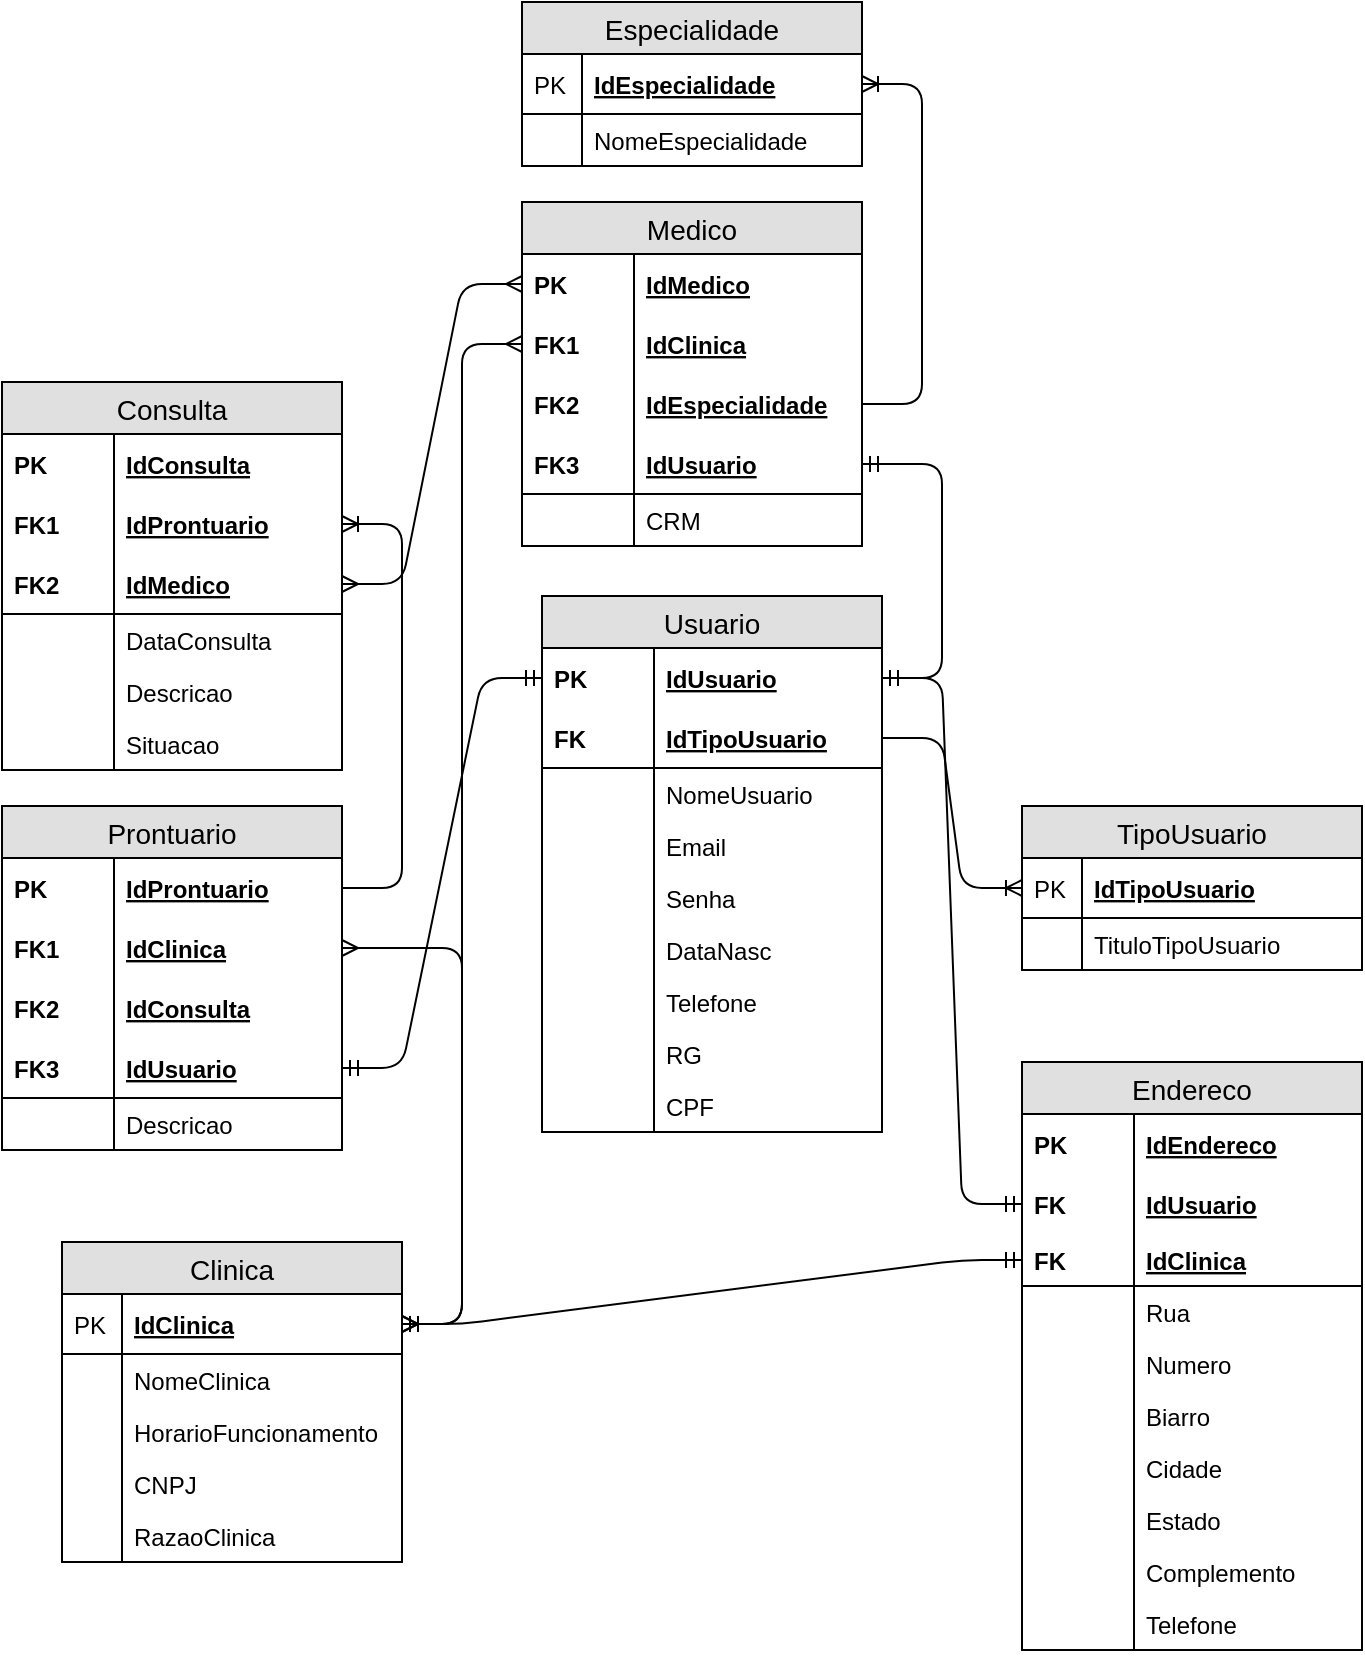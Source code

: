 <mxfile version="12.6.8" type="device"><diagram id="3k-e4xbQlpuLYeg_eo6r" name="Page-1"><mxGraphModel dx="1886" dy="1149" grid="1" gridSize="10" guides="1" tooltips="1" connect="1" arrows="1" fold="1" page="1" pageScale="1" pageWidth="827" pageHeight="1169" math="0" shadow="0"><root><mxCell id="0"/><mxCell id="1" parent="0"/><mxCell id="p3tUAVNMPnsaOk3OegL--1" value="Clinica" style="swimlane;fontStyle=0;childLayout=stackLayout;horizontal=1;startSize=26;fillColor=#e0e0e0;horizontalStack=0;resizeParent=1;resizeParentMax=0;resizeLast=0;collapsible=1;marginBottom=0;swimlaneFillColor=#ffffff;align=center;fontSize=14;" parent="1" vertex="1"><mxGeometry x="70" y="880" width="170" height="160" as="geometry"/></mxCell><mxCell id="p3tUAVNMPnsaOk3OegL--2" value="IdClinica" style="shape=partialRectangle;top=0;left=0;right=0;bottom=1;align=left;verticalAlign=middle;fillColor=none;spacingLeft=34;spacingRight=4;overflow=hidden;rotatable=0;points=[[0,0.5],[1,0.5]];portConstraint=eastwest;dropTarget=0;fontStyle=5;fontSize=12;" parent="p3tUAVNMPnsaOk3OegL--1" vertex="1"><mxGeometry y="26" width="170" height="30" as="geometry"/></mxCell><mxCell id="p3tUAVNMPnsaOk3OegL--3" value="PK" style="shape=partialRectangle;top=0;left=0;bottom=0;fillColor=none;align=left;verticalAlign=middle;spacingLeft=4;spacingRight=4;overflow=hidden;rotatable=0;points=[];portConstraint=eastwest;part=1;fontSize=12;" parent="p3tUAVNMPnsaOk3OegL--2" vertex="1" connectable="0"><mxGeometry width="30" height="30" as="geometry"/></mxCell><mxCell id="p3tUAVNMPnsaOk3OegL--4" value="NomeClinica" style="shape=partialRectangle;top=0;left=0;right=0;bottom=0;align=left;verticalAlign=top;fillColor=none;spacingLeft=34;spacingRight=4;overflow=hidden;rotatable=0;points=[[0,0.5],[1,0.5]];portConstraint=eastwest;dropTarget=0;fontSize=12;" parent="p3tUAVNMPnsaOk3OegL--1" vertex="1"><mxGeometry y="56" width="170" height="26" as="geometry"/></mxCell><mxCell id="p3tUAVNMPnsaOk3OegL--5" value="" style="shape=partialRectangle;top=0;left=0;bottom=0;fillColor=none;align=left;verticalAlign=top;spacingLeft=4;spacingRight=4;overflow=hidden;rotatable=0;points=[];portConstraint=eastwest;part=1;fontSize=12;" parent="p3tUAVNMPnsaOk3OegL--4" vertex="1" connectable="0"><mxGeometry width="30" height="26" as="geometry"/></mxCell><mxCell id="p3tUAVNMPnsaOk3OegL--6" value="HorarioFuncionamento" style="shape=partialRectangle;top=0;left=0;right=0;bottom=0;align=left;verticalAlign=top;fillColor=none;spacingLeft=34;spacingRight=4;overflow=hidden;rotatable=0;points=[[0,0.5],[1,0.5]];portConstraint=eastwest;dropTarget=0;fontSize=12;" parent="p3tUAVNMPnsaOk3OegL--1" vertex="1"><mxGeometry y="82" width="170" height="26" as="geometry"/></mxCell><mxCell id="p3tUAVNMPnsaOk3OegL--7" value="" style="shape=partialRectangle;top=0;left=0;bottom=0;fillColor=none;align=left;verticalAlign=top;spacingLeft=4;spacingRight=4;overflow=hidden;rotatable=0;points=[];portConstraint=eastwest;part=1;fontSize=12;" parent="p3tUAVNMPnsaOk3OegL--6" vertex="1" connectable="0"><mxGeometry width="30" height="26" as="geometry"/></mxCell><mxCell id="p3tUAVNMPnsaOk3OegL--8" value="CNPJ" style="shape=partialRectangle;top=0;left=0;right=0;bottom=0;align=left;verticalAlign=top;fillColor=none;spacingLeft=34;spacingRight=4;overflow=hidden;rotatable=0;points=[[0,0.5],[1,0.5]];portConstraint=eastwest;dropTarget=0;fontSize=12;" parent="p3tUAVNMPnsaOk3OegL--1" vertex="1"><mxGeometry y="108" width="170" height="26" as="geometry"/></mxCell><mxCell id="p3tUAVNMPnsaOk3OegL--9" value="" style="shape=partialRectangle;top=0;left=0;bottom=0;fillColor=none;align=left;verticalAlign=top;spacingLeft=4;spacingRight=4;overflow=hidden;rotatable=0;points=[];portConstraint=eastwest;part=1;fontSize=12;" parent="p3tUAVNMPnsaOk3OegL--8" vertex="1" connectable="0"><mxGeometry width="30" height="26" as="geometry"/></mxCell><mxCell id="p3tUAVNMPnsaOk3OegL--16" value="RazaoClinica" style="shape=partialRectangle;top=0;left=0;right=0;bottom=0;align=left;verticalAlign=top;fillColor=none;spacingLeft=34;spacingRight=4;overflow=hidden;rotatable=0;points=[[0,0.5],[1,0.5]];portConstraint=eastwest;dropTarget=0;fontSize=12;" parent="p3tUAVNMPnsaOk3OegL--1" vertex="1"><mxGeometry y="134" width="170" height="26" as="geometry"/></mxCell><mxCell id="p3tUAVNMPnsaOk3OegL--17" value="" style="shape=partialRectangle;top=0;left=0;bottom=0;fillColor=none;align=left;verticalAlign=top;spacingLeft=4;spacingRight=4;overflow=hidden;rotatable=0;points=[];portConstraint=eastwest;part=1;fontSize=12;" parent="p3tUAVNMPnsaOk3OegL--16" vertex="1" connectable="0"><mxGeometry width="30" height="26" as="geometry"/></mxCell><mxCell id="rmNDTwiS5SpPlGF9mync-1" value="TipoUsuario" style="swimlane;fontStyle=0;childLayout=stackLayout;horizontal=1;startSize=26;fillColor=#e0e0e0;horizontalStack=0;resizeParent=1;resizeParentMax=0;resizeLast=0;collapsible=1;marginBottom=0;swimlaneFillColor=#ffffff;align=center;fontSize=14;" parent="1" vertex="1"><mxGeometry x="550" y="662" width="170" height="82" as="geometry"/></mxCell><mxCell id="rmNDTwiS5SpPlGF9mync-2" value="IdTipoUsuario" style="shape=partialRectangle;top=0;left=0;right=0;bottom=1;align=left;verticalAlign=middle;fillColor=none;spacingLeft=34;spacingRight=4;overflow=hidden;rotatable=0;points=[[0,0.5],[1,0.5]];portConstraint=eastwest;dropTarget=0;fontStyle=5;fontSize=12;" parent="rmNDTwiS5SpPlGF9mync-1" vertex="1"><mxGeometry y="26" width="170" height="30" as="geometry"/></mxCell><mxCell id="rmNDTwiS5SpPlGF9mync-3" value="PK" style="shape=partialRectangle;top=0;left=0;bottom=0;fillColor=none;align=left;verticalAlign=middle;spacingLeft=4;spacingRight=4;overflow=hidden;rotatable=0;points=[];portConstraint=eastwest;part=1;fontSize=12;" parent="rmNDTwiS5SpPlGF9mync-2" vertex="1" connectable="0"><mxGeometry width="30" height="30" as="geometry"/></mxCell><mxCell id="rmNDTwiS5SpPlGF9mync-4" value="TituloTipoUsuario" style="shape=partialRectangle;top=0;left=0;right=0;bottom=0;align=left;verticalAlign=top;fillColor=none;spacingLeft=34;spacingRight=4;overflow=hidden;rotatable=0;points=[[0,0.5],[1,0.5]];portConstraint=eastwest;dropTarget=0;fontSize=12;" parent="rmNDTwiS5SpPlGF9mync-1" vertex="1"><mxGeometry y="56" width="170" height="26" as="geometry"/></mxCell><mxCell id="rmNDTwiS5SpPlGF9mync-5" value="" style="shape=partialRectangle;top=0;left=0;bottom=0;fillColor=none;align=left;verticalAlign=top;spacingLeft=4;spacingRight=4;overflow=hidden;rotatable=0;points=[];portConstraint=eastwest;part=1;fontSize=12;" parent="rmNDTwiS5SpPlGF9mync-4" vertex="1" connectable="0"><mxGeometry width="30" height="26" as="geometry"/></mxCell><mxCell id="rmNDTwiS5SpPlGF9mync-51" value="Usuario" style="swimlane;fontStyle=0;childLayout=stackLayout;horizontal=1;startSize=26;fillColor=#e0e0e0;horizontalStack=0;resizeParent=1;resizeParentMax=0;resizeLast=0;collapsible=1;marginBottom=0;swimlaneFillColor=#ffffff;align=center;fontSize=14;" parent="1" vertex="1"><mxGeometry x="310" y="557" width="170" height="268" as="geometry"/></mxCell><mxCell id="rmNDTwiS5SpPlGF9mync-52" value="IdUsuario" style="shape=partialRectangle;top=0;left=0;right=0;bottom=0;align=left;verticalAlign=middle;fillColor=none;spacingLeft=60;spacingRight=4;overflow=hidden;rotatable=0;points=[[0,0.5],[1,0.5]];portConstraint=eastwest;dropTarget=0;fontStyle=5;fontSize=12;" parent="rmNDTwiS5SpPlGF9mync-51" vertex="1"><mxGeometry y="26" width="170" height="30" as="geometry"/></mxCell><mxCell id="rmNDTwiS5SpPlGF9mync-53" value="PK" style="shape=partialRectangle;fontStyle=1;top=0;left=0;bottom=0;fillColor=none;align=left;verticalAlign=middle;spacingLeft=4;spacingRight=4;overflow=hidden;rotatable=0;points=[];portConstraint=eastwest;part=1;fontSize=12;" parent="rmNDTwiS5SpPlGF9mync-52" vertex="1" connectable="0"><mxGeometry width="56" height="30" as="geometry"/></mxCell><mxCell id="rmNDTwiS5SpPlGF9mync-54" value="IdTipoUsuario" style="shape=partialRectangle;top=0;left=0;right=0;bottom=1;align=left;verticalAlign=middle;fillColor=none;spacingLeft=60;spacingRight=4;overflow=hidden;rotatable=0;points=[[0,0.5],[1,0.5]];portConstraint=eastwest;dropTarget=0;fontStyle=5;fontSize=12;" parent="rmNDTwiS5SpPlGF9mync-51" vertex="1"><mxGeometry y="56" width="170" height="30" as="geometry"/></mxCell><mxCell id="rmNDTwiS5SpPlGF9mync-55" value="FK" style="shape=partialRectangle;fontStyle=1;top=0;left=0;bottom=0;fillColor=none;align=left;verticalAlign=middle;spacingLeft=4;spacingRight=4;overflow=hidden;rotatable=0;points=[];portConstraint=eastwest;part=1;fontSize=12;" parent="rmNDTwiS5SpPlGF9mync-54" vertex="1" connectable="0"><mxGeometry width="56" height="30" as="geometry"/></mxCell><mxCell id="rmNDTwiS5SpPlGF9mync-56" value="NomeUsuario" style="shape=partialRectangle;top=0;left=0;right=0;bottom=0;align=left;verticalAlign=top;fillColor=none;spacingLeft=60;spacingRight=4;overflow=hidden;rotatable=0;points=[[0,0.5],[1,0.5]];portConstraint=eastwest;dropTarget=0;fontSize=12;" parent="rmNDTwiS5SpPlGF9mync-51" vertex="1"><mxGeometry y="86" width="170" height="26" as="geometry"/></mxCell><mxCell id="rmNDTwiS5SpPlGF9mync-57" value="" style="shape=partialRectangle;top=0;left=0;bottom=0;fillColor=none;align=left;verticalAlign=top;spacingLeft=4;spacingRight=4;overflow=hidden;rotatable=0;points=[];portConstraint=eastwest;part=1;fontSize=12;" parent="rmNDTwiS5SpPlGF9mync-56" vertex="1" connectable="0"><mxGeometry width="56" height="26" as="geometry"/></mxCell><mxCell id="rmNDTwiS5SpPlGF9mync-58" value="Email" style="shape=partialRectangle;top=0;left=0;right=0;bottom=0;align=left;verticalAlign=top;fillColor=none;spacingLeft=60;spacingRight=4;overflow=hidden;rotatable=0;points=[[0,0.5],[1,0.5]];portConstraint=eastwest;dropTarget=0;fontSize=12;" parent="rmNDTwiS5SpPlGF9mync-51" vertex="1"><mxGeometry y="112" width="170" height="26" as="geometry"/></mxCell><mxCell id="rmNDTwiS5SpPlGF9mync-59" value="" style="shape=partialRectangle;top=0;left=0;bottom=0;fillColor=none;align=left;verticalAlign=top;spacingLeft=4;spacingRight=4;overflow=hidden;rotatable=0;points=[];portConstraint=eastwest;part=1;fontSize=12;" parent="rmNDTwiS5SpPlGF9mync-58" vertex="1" connectable="0"><mxGeometry width="56" height="26" as="geometry"/></mxCell><mxCell id="rmNDTwiS5SpPlGF9mync-60" value="Senha" style="shape=partialRectangle;top=0;left=0;right=0;bottom=0;align=left;verticalAlign=top;fillColor=none;spacingLeft=60;spacingRight=4;overflow=hidden;rotatable=0;points=[[0,0.5],[1,0.5]];portConstraint=eastwest;dropTarget=0;fontSize=12;" parent="rmNDTwiS5SpPlGF9mync-51" vertex="1"><mxGeometry y="138" width="170" height="26" as="geometry"/></mxCell><mxCell id="rmNDTwiS5SpPlGF9mync-61" value="" style="shape=partialRectangle;top=0;left=0;bottom=0;fillColor=none;align=left;verticalAlign=top;spacingLeft=4;spacingRight=4;overflow=hidden;rotatable=0;points=[];portConstraint=eastwest;part=1;fontSize=12;" parent="rmNDTwiS5SpPlGF9mync-60" vertex="1" connectable="0"><mxGeometry width="56" height="26" as="geometry"/></mxCell><mxCell id="pB5TBA8AOShjrbfY3dCC-13" value="DataNasc" style="shape=partialRectangle;top=0;left=0;right=0;bottom=0;align=left;verticalAlign=top;fillColor=none;spacingLeft=60;spacingRight=4;overflow=hidden;rotatable=0;points=[[0,0.5],[1,0.5]];portConstraint=eastwest;dropTarget=0;fontSize=12;" vertex="1" parent="rmNDTwiS5SpPlGF9mync-51"><mxGeometry y="164" width="170" height="26" as="geometry"/></mxCell><mxCell id="pB5TBA8AOShjrbfY3dCC-14" value="" style="shape=partialRectangle;top=0;left=0;bottom=0;fillColor=none;align=left;verticalAlign=top;spacingLeft=4;spacingRight=4;overflow=hidden;rotatable=0;points=[];portConstraint=eastwest;part=1;fontSize=12;" vertex="1" connectable="0" parent="pB5TBA8AOShjrbfY3dCC-13"><mxGeometry width="56" height="26" as="geometry"/></mxCell><mxCell id="pB5TBA8AOShjrbfY3dCC-15" value="Telefone" style="shape=partialRectangle;top=0;left=0;right=0;bottom=0;align=left;verticalAlign=top;fillColor=none;spacingLeft=60;spacingRight=4;overflow=hidden;rotatable=0;points=[[0,0.5],[1,0.5]];portConstraint=eastwest;dropTarget=0;fontSize=12;" vertex="1" parent="rmNDTwiS5SpPlGF9mync-51"><mxGeometry y="190" width="170" height="26" as="geometry"/></mxCell><mxCell id="pB5TBA8AOShjrbfY3dCC-16" value="" style="shape=partialRectangle;top=0;left=0;bottom=0;fillColor=none;align=left;verticalAlign=top;spacingLeft=4;spacingRight=4;overflow=hidden;rotatable=0;points=[];portConstraint=eastwest;part=1;fontSize=12;" vertex="1" connectable="0" parent="pB5TBA8AOShjrbfY3dCC-15"><mxGeometry width="56" height="26" as="geometry"/></mxCell><mxCell id="pB5TBA8AOShjrbfY3dCC-17" value="RG" style="shape=partialRectangle;top=0;left=0;right=0;bottom=0;align=left;verticalAlign=top;fillColor=none;spacingLeft=60;spacingRight=4;overflow=hidden;rotatable=0;points=[[0,0.5],[1,0.5]];portConstraint=eastwest;dropTarget=0;fontSize=12;" vertex="1" parent="rmNDTwiS5SpPlGF9mync-51"><mxGeometry y="216" width="170" height="26" as="geometry"/></mxCell><mxCell id="pB5TBA8AOShjrbfY3dCC-18" value="" style="shape=partialRectangle;top=0;left=0;bottom=0;fillColor=none;align=left;verticalAlign=top;spacingLeft=4;spacingRight=4;overflow=hidden;rotatable=0;points=[];portConstraint=eastwest;part=1;fontSize=12;" vertex="1" connectable="0" parent="pB5TBA8AOShjrbfY3dCC-17"><mxGeometry width="56" height="26" as="geometry"/></mxCell><mxCell id="pB5TBA8AOShjrbfY3dCC-19" value="CPF" style="shape=partialRectangle;top=0;left=0;right=0;bottom=0;align=left;verticalAlign=top;fillColor=none;spacingLeft=60;spacingRight=4;overflow=hidden;rotatable=0;points=[[0,0.5],[1,0.5]];portConstraint=eastwest;dropTarget=0;fontSize=12;" vertex="1" parent="rmNDTwiS5SpPlGF9mync-51"><mxGeometry y="242" width="170" height="26" as="geometry"/></mxCell><mxCell id="pB5TBA8AOShjrbfY3dCC-20" value="" style="shape=partialRectangle;top=0;left=0;bottom=0;fillColor=none;align=left;verticalAlign=top;spacingLeft=4;spacingRight=4;overflow=hidden;rotatable=0;points=[];portConstraint=eastwest;part=1;fontSize=12;" vertex="1" connectable="0" parent="pB5TBA8AOShjrbfY3dCC-19"><mxGeometry width="56" height="26" as="geometry"/></mxCell><mxCell id="rmNDTwiS5SpPlGF9mync-64" value="Prontuario" style="swimlane;fontStyle=0;childLayout=stackLayout;horizontal=1;startSize=26;fillColor=#e0e0e0;horizontalStack=0;resizeParent=1;resizeParentMax=0;resizeLast=0;collapsible=1;marginBottom=0;swimlaneFillColor=#ffffff;align=center;fontSize=14;" parent="1" vertex="1"><mxGeometry x="40" y="662" width="170" height="172" as="geometry"/></mxCell><mxCell id="rmNDTwiS5SpPlGF9mync-65" value="IdProntuario" style="shape=partialRectangle;top=0;left=0;right=0;bottom=0;align=left;verticalAlign=middle;fillColor=none;spacingLeft=60;spacingRight=4;overflow=hidden;rotatable=0;points=[[0,0.5],[1,0.5]];portConstraint=eastwest;dropTarget=0;fontStyle=5;fontSize=12;" parent="rmNDTwiS5SpPlGF9mync-64" vertex="1"><mxGeometry y="26" width="170" height="30" as="geometry"/></mxCell><mxCell id="rmNDTwiS5SpPlGF9mync-66" value="PK" style="shape=partialRectangle;fontStyle=1;top=0;left=0;bottom=0;fillColor=none;align=left;verticalAlign=middle;spacingLeft=4;spacingRight=4;overflow=hidden;rotatable=0;points=[];portConstraint=eastwest;part=1;fontSize=12;" parent="rmNDTwiS5SpPlGF9mync-65" vertex="1" connectable="0"><mxGeometry width="56" height="30" as="geometry"/></mxCell><mxCell id="kiG9VfSPXpzSk1L2k6MG-46" value="IdClinica" style="shape=partialRectangle;top=0;left=0;right=0;bottom=0;align=left;verticalAlign=middle;fillColor=none;spacingLeft=60;spacingRight=4;overflow=hidden;rotatable=0;points=[[0,0.5],[1,0.5]];portConstraint=eastwest;dropTarget=0;fontStyle=5;fontSize=12;" parent="rmNDTwiS5SpPlGF9mync-64" vertex="1"><mxGeometry y="56" width="170" height="30" as="geometry"/></mxCell><mxCell id="kiG9VfSPXpzSk1L2k6MG-47" value="FK1" style="shape=partialRectangle;fontStyle=1;top=0;left=0;bottom=0;fillColor=none;align=left;verticalAlign=middle;spacingLeft=4;spacingRight=4;overflow=hidden;rotatable=0;points=[];portConstraint=eastwest;part=1;fontSize=12;" parent="kiG9VfSPXpzSk1L2k6MG-46" vertex="1" connectable="0"><mxGeometry width="56" height="30" as="geometry"/></mxCell><mxCell id="kiG9VfSPXpzSk1L2k6MG-52" value="IdConsulta" style="shape=partialRectangle;top=0;left=0;right=0;bottom=0;align=left;verticalAlign=middle;fillColor=none;spacingLeft=60;spacingRight=4;overflow=hidden;rotatable=0;points=[[0,0.5],[1,0.5]];portConstraint=eastwest;dropTarget=0;fontStyle=5;fontSize=12;" parent="rmNDTwiS5SpPlGF9mync-64" vertex="1"><mxGeometry y="86" width="170" height="30" as="geometry"/></mxCell><mxCell id="kiG9VfSPXpzSk1L2k6MG-53" value="FK2" style="shape=partialRectangle;fontStyle=1;top=0;left=0;bottom=0;fillColor=none;align=left;verticalAlign=middle;spacingLeft=4;spacingRight=4;overflow=hidden;rotatable=0;points=[];portConstraint=eastwest;part=1;fontSize=12;" parent="kiG9VfSPXpzSk1L2k6MG-52" vertex="1" connectable="0"><mxGeometry width="56" height="30" as="geometry"/></mxCell><mxCell id="rmNDTwiS5SpPlGF9mync-67" value="IdUsuario" style="shape=partialRectangle;top=0;left=0;right=0;bottom=1;align=left;verticalAlign=middle;fillColor=none;spacingLeft=60;spacingRight=4;overflow=hidden;rotatable=0;points=[[0,0.5],[1,0.5]];portConstraint=eastwest;dropTarget=0;fontStyle=5;fontSize=12;" parent="rmNDTwiS5SpPlGF9mync-64" vertex="1"><mxGeometry y="116" width="170" height="30" as="geometry"/></mxCell><mxCell id="rmNDTwiS5SpPlGF9mync-68" value="FK3" style="shape=partialRectangle;fontStyle=1;top=0;left=0;bottom=0;fillColor=none;align=left;verticalAlign=middle;spacingLeft=4;spacingRight=4;overflow=hidden;rotatable=0;points=[];portConstraint=eastwest;part=1;fontSize=12;" parent="rmNDTwiS5SpPlGF9mync-67" vertex="1" connectable="0"><mxGeometry width="56" height="30" as="geometry"/></mxCell><mxCell id="rmNDTwiS5SpPlGF9mync-69" value="Descricao" style="shape=partialRectangle;top=0;left=0;right=0;bottom=0;align=left;verticalAlign=top;fillColor=none;spacingLeft=60;spacingRight=4;overflow=hidden;rotatable=0;points=[[0,0.5],[1,0.5]];portConstraint=eastwest;dropTarget=0;fontSize=12;" parent="rmNDTwiS5SpPlGF9mync-64" vertex="1"><mxGeometry y="146" width="170" height="26" as="geometry"/></mxCell><mxCell id="rmNDTwiS5SpPlGF9mync-70" value="" style="shape=partialRectangle;top=0;left=0;bottom=0;fillColor=none;align=left;verticalAlign=top;spacingLeft=4;spacingRight=4;overflow=hidden;rotatable=0;points=[];portConstraint=eastwest;part=1;fontSize=12;" parent="rmNDTwiS5SpPlGF9mync-69" vertex="1" connectable="0"><mxGeometry width="56" height="26" as="geometry"/></mxCell><mxCell id="rmNDTwiS5SpPlGF9mync-80" value="Medico" style="swimlane;fontStyle=0;childLayout=stackLayout;horizontal=1;startSize=26;fillColor=#e0e0e0;horizontalStack=0;resizeParent=1;resizeParentMax=0;resizeLast=0;collapsible=1;marginBottom=0;swimlaneFillColor=#ffffff;align=center;fontSize=14;" parent="1" vertex="1"><mxGeometry x="300" y="360" width="170" height="172" as="geometry"/></mxCell><mxCell id="rmNDTwiS5SpPlGF9mync-81" value="IdMedico" style="shape=partialRectangle;top=0;left=0;right=0;bottom=0;align=left;verticalAlign=middle;fillColor=none;spacingLeft=60;spacingRight=4;overflow=hidden;rotatable=0;points=[[0,0.5],[1,0.5]];portConstraint=eastwest;dropTarget=0;fontStyle=5;fontSize=12;" parent="rmNDTwiS5SpPlGF9mync-80" vertex="1"><mxGeometry y="26" width="170" height="30" as="geometry"/></mxCell><mxCell id="rmNDTwiS5SpPlGF9mync-82" value="PK" style="shape=partialRectangle;fontStyle=1;top=0;left=0;bottom=0;fillColor=none;align=left;verticalAlign=middle;spacingLeft=4;spacingRight=4;overflow=hidden;rotatable=0;points=[];portConstraint=eastwest;part=1;fontSize=12;" parent="rmNDTwiS5SpPlGF9mync-81" vertex="1" connectable="0"><mxGeometry width="56" height="30" as="geometry"/></mxCell><mxCell id="rmNDTwiS5SpPlGF9mync-136" value="IdClinica" style="shape=partialRectangle;top=0;left=0;right=0;bottom=0;align=left;verticalAlign=middle;fillColor=none;spacingLeft=60;spacingRight=4;overflow=hidden;rotatable=0;points=[[0,0.5],[1,0.5]];portConstraint=eastwest;dropTarget=0;fontStyle=5;fontSize=12;" parent="rmNDTwiS5SpPlGF9mync-80" vertex="1"><mxGeometry y="56" width="170" height="30" as="geometry"/></mxCell><mxCell id="rmNDTwiS5SpPlGF9mync-137" value="FK1" style="shape=partialRectangle;fontStyle=1;top=0;left=0;bottom=0;fillColor=none;align=left;verticalAlign=middle;spacingLeft=4;spacingRight=4;overflow=hidden;rotatable=0;points=[];portConstraint=eastwest;part=1;fontSize=12;" parent="rmNDTwiS5SpPlGF9mync-136" vertex="1" connectable="0"><mxGeometry width="56" height="30" as="geometry"/></mxCell><mxCell id="rmNDTwiS5SpPlGF9mync-140" value="IdEspecialidade" style="shape=partialRectangle;top=0;left=0;right=0;bottom=0;align=left;verticalAlign=middle;fillColor=none;spacingLeft=60;spacingRight=4;overflow=hidden;rotatable=0;points=[[0,0.5],[1,0.5]];portConstraint=eastwest;dropTarget=0;fontStyle=5;fontSize=12;" parent="rmNDTwiS5SpPlGF9mync-80" vertex="1"><mxGeometry y="86" width="170" height="30" as="geometry"/></mxCell><mxCell id="rmNDTwiS5SpPlGF9mync-141" value="FK2" style="shape=partialRectangle;fontStyle=1;top=0;left=0;bottom=0;fillColor=none;align=left;verticalAlign=middle;spacingLeft=4;spacingRight=4;overflow=hidden;rotatable=0;points=[];portConstraint=eastwest;part=1;fontSize=12;" parent="rmNDTwiS5SpPlGF9mync-140" vertex="1" connectable="0"><mxGeometry width="56" height="30" as="geometry"/></mxCell><mxCell id="rmNDTwiS5SpPlGF9mync-83" value="IdUsuario" style="shape=partialRectangle;top=0;left=0;right=0;bottom=1;align=left;verticalAlign=middle;fillColor=none;spacingLeft=60;spacingRight=4;overflow=hidden;rotatable=0;points=[[0,0.5],[1,0.5]];portConstraint=eastwest;dropTarget=0;fontStyle=5;fontSize=12;" parent="rmNDTwiS5SpPlGF9mync-80" vertex="1"><mxGeometry y="116" width="170" height="30" as="geometry"/></mxCell><mxCell id="rmNDTwiS5SpPlGF9mync-84" value="FK3" style="shape=partialRectangle;fontStyle=1;top=0;left=0;bottom=0;fillColor=none;align=left;verticalAlign=middle;spacingLeft=4;spacingRight=4;overflow=hidden;rotatable=0;points=[];portConstraint=eastwest;part=1;fontSize=12;" parent="rmNDTwiS5SpPlGF9mync-83" vertex="1" connectable="0"><mxGeometry width="56" height="30" as="geometry"/></mxCell><mxCell id="rmNDTwiS5SpPlGF9mync-85" value="CRM" style="shape=partialRectangle;top=0;left=0;right=0;bottom=0;align=left;verticalAlign=top;fillColor=none;spacingLeft=60;spacingRight=4;overflow=hidden;rotatable=0;points=[[0,0.5],[1,0.5]];portConstraint=eastwest;dropTarget=0;fontSize=12;" parent="rmNDTwiS5SpPlGF9mync-80" vertex="1"><mxGeometry y="146" width="170" height="26" as="geometry"/></mxCell><mxCell id="rmNDTwiS5SpPlGF9mync-86" value="" style="shape=partialRectangle;top=0;left=0;bottom=0;fillColor=none;align=left;verticalAlign=top;spacingLeft=4;spacingRight=4;overflow=hidden;rotatable=0;points=[];portConstraint=eastwest;part=1;fontSize=12;" parent="rmNDTwiS5SpPlGF9mync-85" vertex="1" connectable="0"><mxGeometry width="56" height="26" as="geometry"/></mxCell><mxCell id="rmNDTwiS5SpPlGF9mync-91" value="Especialidade" style="swimlane;fontStyle=0;childLayout=stackLayout;horizontal=1;startSize=26;fillColor=#e0e0e0;horizontalStack=0;resizeParent=1;resizeParentMax=0;resizeLast=0;collapsible=1;marginBottom=0;swimlaneFillColor=#ffffff;align=center;fontSize=14;" parent="1" vertex="1"><mxGeometry x="300" y="260" width="170" height="82" as="geometry"/></mxCell><mxCell id="rmNDTwiS5SpPlGF9mync-92" value="IdEspecialidade" style="shape=partialRectangle;top=0;left=0;right=0;bottom=1;align=left;verticalAlign=middle;fillColor=none;spacingLeft=34;spacingRight=4;overflow=hidden;rotatable=0;points=[[0,0.5],[1,0.5]];portConstraint=eastwest;dropTarget=0;fontStyle=5;fontSize=12;" parent="rmNDTwiS5SpPlGF9mync-91" vertex="1"><mxGeometry y="26" width="170" height="30" as="geometry"/></mxCell><mxCell id="rmNDTwiS5SpPlGF9mync-93" value="PK" style="shape=partialRectangle;top=0;left=0;bottom=0;fillColor=none;align=left;verticalAlign=middle;spacingLeft=4;spacingRight=4;overflow=hidden;rotatable=0;points=[];portConstraint=eastwest;part=1;fontSize=12;" parent="rmNDTwiS5SpPlGF9mync-92" vertex="1" connectable="0"><mxGeometry width="30" height="30" as="geometry"/></mxCell><mxCell id="rmNDTwiS5SpPlGF9mync-94" value="NomeEspecialidade" style="shape=partialRectangle;top=0;left=0;right=0;bottom=0;align=left;verticalAlign=top;fillColor=none;spacingLeft=34;spacingRight=4;overflow=hidden;rotatable=0;points=[[0,0.5],[1,0.5]];portConstraint=eastwest;dropTarget=0;fontSize=12;" parent="rmNDTwiS5SpPlGF9mync-91" vertex="1"><mxGeometry y="56" width="170" height="26" as="geometry"/></mxCell><mxCell id="rmNDTwiS5SpPlGF9mync-95" value="" style="shape=partialRectangle;top=0;left=0;bottom=0;fillColor=none;align=left;verticalAlign=top;spacingLeft=4;spacingRight=4;overflow=hidden;rotatable=0;points=[];portConstraint=eastwest;part=1;fontSize=12;" parent="rmNDTwiS5SpPlGF9mync-94" vertex="1" connectable="0"><mxGeometry width="30" height="26" as="geometry"/></mxCell><mxCell id="rmNDTwiS5SpPlGF9mync-96" value="Consulta" style="swimlane;fontStyle=0;childLayout=stackLayout;horizontal=1;startSize=26;fillColor=#e0e0e0;horizontalStack=0;resizeParent=1;resizeParentMax=0;resizeLast=0;collapsible=1;marginBottom=0;swimlaneFillColor=#ffffff;align=center;fontSize=14;" parent="1" vertex="1"><mxGeometry x="40" y="450" width="170" height="194" as="geometry"/></mxCell><mxCell id="rmNDTwiS5SpPlGF9mync-97" value="IdConsulta" style="shape=partialRectangle;top=0;left=0;right=0;bottom=0;align=left;verticalAlign=middle;fillColor=none;spacingLeft=60;spacingRight=4;overflow=hidden;rotatable=0;points=[[0,0.5],[1,0.5]];portConstraint=eastwest;dropTarget=0;fontStyle=5;fontSize=12;" parent="rmNDTwiS5SpPlGF9mync-96" vertex="1"><mxGeometry y="26" width="170" height="30" as="geometry"/></mxCell><mxCell id="rmNDTwiS5SpPlGF9mync-98" value="PK" style="shape=partialRectangle;fontStyle=1;top=0;left=0;bottom=0;fillColor=none;align=left;verticalAlign=middle;spacingLeft=4;spacingRight=4;overflow=hidden;rotatable=0;points=[];portConstraint=eastwest;part=1;fontSize=12;" parent="rmNDTwiS5SpPlGF9mync-97" vertex="1" connectable="0"><mxGeometry width="56" height="30" as="geometry"/></mxCell><mxCell id="kiG9VfSPXpzSk1L2k6MG-42" value="IdProntuario" style="shape=partialRectangle;top=0;left=0;right=0;bottom=0;align=left;verticalAlign=middle;fillColor=none;spacingLeft=60;spacingRight=4;overflow=hidden;rotatable=0;points=[[0,0.5],[1,0.5]];portConstraint=eastwest;dropTarget=0;fontStyle=5;fontSize=12;" parent="rmNDTwiS5SpPlGF9mync-96" vertex="1"><mxGeometry y="56" width="170" height="30" as="geometry"/></mxCell><mxCell id="kiG9VfSPXpzSk1L2k6MG-43" value="FK1" style="shape=partialRectangle;fontStyle=1;top=0;left=0;bottom=0;fillColor=none;align=left;verticalAlign=middle;spacingLeft=4;spacingRight=4;overflow=hidden;rotatable=0;points=[];portConstraint=eastwest;part=1;fontSize=12;" parent="kiG9VfSPXpzSk1L2k6MG-42" vertex="1" connectable="0"><mxGeometry width="56" height="30" as="geometry"/></mxCell><mxCell id="rmNDTwiS5SpPlGF9mync-99" value="IdMedico" style="shape=partialRectangle;top=0;left=0;right=0;bottom=1;align=left;verticalAlign=middle;fillColor=none;spacingLeft=60;spacingRight=4;overflow=hidden;rotatable=0;points=[[0,0.5],[1,0.5]];portConstraint=eastwest;dropTarget=0;fontStyle=5;fontSize=12;" parent="rmNDTwiS5SpPlGF9mync-96" vertex="1"><mxGeometry y="86" width="170" height="30" as="geometry"/></mxCell><mxCell id="rmNDTwiS5SpPlGF9mync-100" value="FK2" style="shape=partialRectangle;fontStyle=1;top=0;left=0;bottom=0;fillColor=none;align=left;verticalAlign=middle;spacingLeft=4;spacingRight=4;overflow=hidden;rotatable=0;points=[];portConstraint=eastwest;part=1;fontSize=12;" parent="rmNDTwiS5SpPlGF9mync-99" vertex="1" connectable="0"><mxGeometry width="56" height="30" as="geometry"/></mxCell><mxCell id="rmNDTwiS5SpPlGF9mync-101" value="DataConsulta" style="shape=partialRectangle;top=0;left=0;right=0;bottom=0;align=left;verticalAlign=top;fillColor=none;spacingLeft=60;spacingRight=4;overflow=hidden;rotatable=0;points=[[0,0.5],[1,0.5]];portConstraint=eastwest;dropTarget=0;fontSize=12;" parent="rmNDTwiS5SpPlGF9mync-96" vertex="1"><mxGeometry y="116" width="170" height="26" as="geometry"/></mxCell><mxCell id="rmNDTwiS5SpPlGF9mync-102" value="" style="shape=partialRectangle;top=0;left=0;bottom=0;fillColor=none;align=left;verticalAlign=top;spacingLeft=4;spacingRight=4;overflow=hidden;rotatable=0;points=[];portConstraint=eastwest;part=1;fontSize=12;" parent="rmNDTwiS5SpPlGF9mync-101" vertex="1" connectable="0"><mxGeometry width="56" height="26" as="geometry"/></mxCell><mxCell id="kiG9VfSPXpzSk1L2k6MG-44" value="Descricao" style="shape=partialRectangle;top=0;left=0;right=0;bottom=0;align=left;verticalAlign=top;fillColor=none;spacingLeft=60;spacingRight=4;overflow=hidden;rotatable=0;points=[[0,0.5],[1,0.5]];portConstraint=eastwest;dropTarget=0;fontSize=12;" parent="rmNDTwiS5SpPlGF9mync-96" vertex="1"><mxGeometry y="142" width="170" height="26" as="geometry"/></mxCell><mxCell id="kiG9VfSPXpzSk1L2k6MG-45" value="" style="shape=partialRectangle;top=0;left=0;bottom=0;fillColor=none;align=left;verticalAlign=top;spacingLeft=4;spacingRight=4;overflow=hidden;rotatable=0;points=[];portConstraint=eastwest;part=1;fontSize=12;" parent="kiG9VfSPXpzSk1L2k6MG-44" vertex="1" connectable="0"><mxGeometry width="56" height="26" as="geometry"/></mxCell><mxCell id="rmNDTwiS5SpPlGF9mync-103" value="Situacao" style="shape=partialRectangle;top=0;left=0;right=0;bottom=0;align=left;verticalAlign=top;fillColor=none;spacingLeft=60;spacingRight=4;overflow=hidden;rotatable=0;points=[[0,0.5],[1,0.5]];portConstraint=eastwest;dropTarget=0;fontSize=12;" parent="rmNDTwiS5SpPlGF9mync-96" vertex="1"><mxGeometry y="168" width="170" height="26" as="geometry"/></mxCell><mxCell id="rmNDTwiS5SpPlGF9mync-104" value="" style="shape=partialRectangle;top=0;left=0;bottom=0;fillColor=none;align=left;verticalAlign=top;spacingLeft=4;spacingRight=4;overflow=hidden;rotatable=0;points=[];portConstraint=eastwest;part=1;fontSize=12;" parent="rmNDTwiS5SpPlGF9mync-103" vertex="1" connectable="0"><mxGeometry width="56" height="26" as="geometry"/></mxCell><mxCell id="rmNDTwiS5SpPlGF9mync-139" value="" style="edgeStyle=entityRelationEdgeStyle;fontSize=12;html=1;endArrow=ERmany;startArrow=ERmany;exitX=1;exitY=0.5;exitDx=0;exitDy=0;" parent="1" source="p3tUAVNMPnsaOk3OegL--2" target="rmNDTwiS5SpPlGF9mync-136" edge="1"><mxGeometry width="100" height="100" relative="1" as="geometry"><mxPoint x="270" y="724.5" as="sourcePoint"/><mxPoint x="370" y="624.5" as="targetPoint"/></mxGeometry></mxCell><mxCell id="rmNDTwiS5SpPlGF9mync-143" value="" style="edgeStyle=entityRelationEdgeStyle;fontSize=12;html=1;endArrow=ERmandOne;startArrow=ERmandOne;exitX=1;exitY=0.5;exitDx=0;exitDy=0;" parent="1" source="rmNDTwiS5SpPlGF9mync-83" target="rmNDTwiS5SpPlGF9mync-52" edge="1"><mxGeometry width="100" height="100" relative="1" as="geometry"><mxPoint x="420" y="890.5" as="sourcePoint"/><mxPoint x="520" y="790.5" as="targetPoint"/></mxGeometry></mxCell><mxCell id="rmNDTwiS5SpPlGF9mync-161" value="" style="edgeStyle=entityRelationEdgeStyle;fontSize=12;html=1;endArrow=ERmany;startArrow=ERmany;exitX=1;exitY=0.5;exitDx=0;exitDy=0;entryX=0;entryY=0.5;entryDx=0;entryDy=0;" parent="1" source="rmNDTwiS5SpPlGF9mync-99" target="rmNDTwiS5SpPlGF9mync-81" edge="1"><mxGeometry width="100" height="100" relative="1" as="geometry"><mxPoint x="210" y="457.5" as="sourcePoint"/><mxPoint x="433" y="354.5" as="targetPoint"/></mxGeometry></mxCell><mxCell id="rmNDTwiS5SpPlGF9mync-169" value="" style="edgeStyle=entityRelationEdgeStyle;fontSize=12;html=1;endArrow=ERoneToMany;" parent="1" source="rmNDTwiS5SpPlGF9mync-65" target="kiG9VfSPXpzSk1L2k6MG-42" edge="1"><mxGeometry width="100" height="100" relative="1" as="geometry"><mxPoint x="230" y="404.5" as="sourcePoint"/><mxPoint x="360" y="380" as="targetPoint"/></mxGeometry></mxCell><mxCell id="rmNDTwiS5SpPlGF9mync-170" value="" style="edgeStyle=entityRelationEdgeStyle;fontSize=12;html=1;endArrow=ERoneToMany;exitX=1;exitY=0.5;exitDx=0;exitDy=0;" parent="1" source="rmNDTwiS5SpPlGF9mync-140" target="rmNDTwiS5SpPlGF9mync-92" edge="1"><mxGeometry width="100" height="100" relative="1" as="geometry"><mxPoint x="470" y="594.5" as="sourcePoint"/><mxPoint x="642" y="564.5" as="targetPoint"/></mxGeometry></mxCell><mxCell id="rmNDTwiS5SpPlGF9mync-188" value="" style="edgeStyle=entityRelationEdgeStyle;fontSize=12;html=1;endArrow=ERoneToMany;exitX=1;exitY=0.5;exitDx=0;exitDy=0;" parent="1" source="rmNDTwiS5SpPlGF9mync-54" target="rmNDTwiS5SpPlGF9mync-2" edge="1"><mxGeometry width="100" height="100" relative="1" as="geometry"><mxPoint x="465" y="690" as="sourcePoint"/><mxPoint x="565" y="590" as="targetPoint"/></mxGeometry></mxCell><mxCell id="rmNDTwiS5SpPlGF9mync-189" value="" style="edgeStyle=entityRelationEdgeStyle;fontSize=12;html=1;endArrow=ERmandOne;startArrow=ERmandOne;exitX=1;exitY=0.5;exitDx=0;exitDy=0;" parent="1" source="rmNDTwiS5SpPlGF9mync-67" target="rmNDTwiS5SpPlGF9mync-52" edge="1"><mxGeometry width="100" height="100" relative="1" as="geometry"><mxPoint x="475" y="491" as="sourcePoint"/><mxPoint x="575" y="391" as="targetPoint"/></mxGeometry></mxCell><mxCell id="kiG9VfSPXpzSk1L2k6MG-49" value="" style="edgeStyle=entityRelationEdgeStyle;fontSize=12;html=1;endArrow=ERmany;startArrow=ERmany;" parent="1" source="p3tUAVNMPnsaOk3OegL--2" target="kiG9VfSPXpzSk1L2k6MG-46" edge="1"><mxGeometry width="100" height="100" relative="1" as="geometry"><mxPoint x="460" y="370" as="sourcePoint"/><mxPoint x="548" y="400" as="targetPoint"/></mxGeometry></mxCell><mxCell id="pB5TBA8AOShjrbfY3dCC-24" value="Endereco" style="swimlane;fontStyle=0;childLayout=stackLayout;horizontal=1;startSize=26;fillColor=#e0e0e0;horizontalStack=0;resizeParent=1;resizeParentMax=0;resizeLast=0;collapsible=1;marginBottom=0;swimlaneFillColor=#ffffff;align=center;fontSize=14;" vertex="1" parent="1"><mxGeometry x="550" y="790" width="170" height="294" as="geometry"/></mxCell><mxCell id="pB5TBA8AOShjrbfY3dCC-25" value="IdEndereco" style="shape=partialRectangle;top=0;left=0;right=0;bottom=0;align=left;verticalAlign=middle;fillColor=none;spacingLeft=60;spacingRight=4;overflow=hidden;rotatable=0;points=[[0,0.5],[1,0.5]];portConstraint=eastwest;dropTarget=0;fontStyle=5;fontSize=12;" vertex="1" parent="pB5TBA8AOShjrbfY3dCC-24"><mxGeometry y="26" width="170" height="30" as="geometry"/></mxCell><mxCell id="pB5TBA8AOShjrbfY3dCC-26" value="PK" style="shape=partialRectangle;fontStyle=1;top=0;left=0;bottom=0;fillColor=none;align=left;verticalAlign=middle;spacingLeft=4;spacingRight=4;overflow=hidden;rotatable=0;points=[];portConstraint=eastwest;part=1;fontSize=12;" vertex="1" connectable="0" parent="pB5TBA8AOShjrbfY3dCC-25"><mxGeometry width="56" height="30" as="geometry"/></mxCell><mxCell id="pB5TBA8AOShjrbfY3dCC-45" value="IdUsuario" style="shape=partialRectangle;top=0;left=0;right=0;bottom=0;align=left;verticalAlign=middle;fillColor=none;spacingLeft=60;spacingRight=4;overflow=hidden;rotatable=0;points=[[0,0.5],[1,0.5]];portConstraint=eastwest;dropTarget=0;fontStyle=5;fontSize=12;" vertex="1" parent="pB5TBA8AOShjrbfY3dCC-24"><mxGeometry y="56" width="170" height="30" as="geometry"/></mxCell><mxCell id="pB5TBA8AOShjrbfY3dCC-46" value="FK" style="shape=partialRectangle;fontStyle=1;top=0;left=0;bottom=0;fillColor=none;align=left;verticalAlign=middle;spacingLeft=4;spacingRight=4;overflow=hidden;rotatable=0;points=[];portConstraint=eastwest;part=1;fontSize=12;" vertex="1" connectable="0" parent="pB5TBA8AOShjrbfY3dCC-45"><mxGeometry width="56" height="30" as="geometry"/></mxCell><mxCell id="pB5TBA8AOShjrbfY3dCC-27" value="IdClinica" style="shape=partialRectangle;top=0;left=0;right=0;bottom=1;align=left;verticalAlign=middle;fillColor=none;spacingLeft=60;spacingRight=4;overflow=hidden;rotatable=0;points=[[0,0.5],[1,0.5]];portConstraint=eastwest;dropTarget=0;fontStyle=5;fontSize=12;" vertex="1" parent="pB5TBA8AOShjrbfY3dCC-24"><mxGeometry y="86" width="170" height="26" as="geometry"/></mxCell><mxCell id="pB5TBA8AOShjrbfY3dCC-28" value="FK" style="shape=partialRectangle;fontStyle=1;top=0;left=0;bottom=0;fillColor=none;align=left;verticalAlign=middle;spacingLeft=4;spacingRight=4;overflow=hidden;rotatable=0;points=[];portConstraint=eastwest;part=1;fontSize=12;" vertex="1" connectable="0" parent="pB5TBA8AOShjrbfY3dCC-27"><mxGeometry width="56" height="26" as="geometry"/></mxCell><mxCell id="pB5TBA8AOShjrbfY3dCC-29" value="Rua" style="shape=partialRectangle;top=0;left=0;right=0;bottom=0;align=left;verticalAlign=top;fillColor=none;spacingLeft=60;spacingRight=4;overflow=hidden;rotatable=0;points=[[0,0.5],[1,0.5]];portConstraint=eastwest;dropTarget=0;fontSize=12;" vertex="1" parent="pB5TBA8AOShjrbfY3dCC-24"><mxGeometry y="112" width="170" height="26" as="geometry"/></mxCell><mxCell id="pB5TBA8AOShjrbfY3dCC-30" value="" style="shape=partialRectangle;top=0;left=0;bottom=0;fillColor=none;align=left;verticalAlign=top;spacingLeft=4;spacingRight=4;overflow=hidden;rotatable=0;points=[];portConstraint=eastwest;part=1;fontSize=12;" vertex="1" connectable="0" parent="pB5TBA8AOShjrbfY3dCC-29"><mxGeometry width="56" height="26" as="geometry"/></mxCell><mxCell id="pB5TBA8AOShjrbfY3dCC-31" value="Numero" style="shape=partialRectangle;top=0;left=0;right=0;bottom=0;align=left;verticalAlign=top;fillColor=none;spacingLeft=60;spacingRight=4;overflow=hidden;rotatable=0;points=[[0,0.5],[1,0.5]];portConstraint=eastwest;dropTarget=0;fontSize=12;" vertex="1" parent="pB5TBA8AOShjrbfY3dCC-24"><mxGeometry y="138" width="170" height="26" as="geometry"/></mxCell><mxCell id="pB5TBA8AOShjrbfY3dCC-32" value="" style="shape=partialRectangle;top=0;left=0;bottom=0;fillColor=none;align=left;verticalAlign=top;spacingLeft=4;spacingRight=4;overflow=hidden;rotatable=0;points=[];portConstraint=eastwest;part=1;fontSize=12;" vertex="1" connectable="0" parent="pB5TBA8AOShjrbfY3dCC-31"><mxGeometry width="56" height="26" as="geometry"/></mxCell><mxCell id="pB5TBA8AOShjrbfY3dCC-33" value="Biarro" style="shape=partialRectangle;top=0;left=0;right=0;bottom=0;align=left;verticalAlign=top;fillColor=none;spacingLeft=60;spacingRight=4;overflow=hidden;rotatable=0;points=[[0,0.5],[1,0.5]];portConstraint=eastwest;dropTarget=0;fontSize=12;" vertex="1" parent="pB5TBA8AOShjrbfY3dCC-24"><mxGeometry y="164" width="170" height="26" as="geometry"/></mxCell><mxCell id="pB5TBA8AOShjrbfY3dCC-34" value="" style="shape=partialRectangle;top=0;left=0;bottom=0;fillColor=none;align=left;verticalAlign=top;spacingLeft=4;spacingRight=4;overflow=hidden;rotatable=0;points=[];portConstraint=eastwest;part=1;fontSize=12;" vertex="1" connectable="0" parent="pB5TBA8AOShjrbfY3dCC-33"><mxGeometry width="56" height="26" as="geometry"/></mxCell><mxCell id="pB5TBA8AOShjrbfY3dCC-35" value="Cidade" style="shape=partialRectangle;top=0;left=0;right=0;bottom=0;align=left;verticalAlign=top;fillColor=none;spacingLeft=60;spacingRight=4;overflow=hidden;rotatable=0;points=[[0,0.5],[1,0.5]];portConstraint=eastwest;dropTarget=0;fontSize=12;" vertex="1" parent="pB5TBA8AOShjrbfY3dCC-24"><mxGeometry y="190" width="170" height="26" as="geometry"/></mxCell><mxCell id="pB5TBA8AOShjrbfY3dCC-36" value="" style="shape=partialRectangle;top=0;left=0;bottom=0;fillColor=none;align=left;verticalAlign=top;spacingLeft=4;spacingRight=4;overflow=hidden;rotatable=0;points=[];portConstraint=eastwest;part=1;fontSize=12;" vertex="1" connectable="0" parent="pB5TBA8AOShjrbfY3dCC-35"><mxGeometry width="56" height="26" as="geometry"/></mxCell><mxCell id="pB5TBA8AOShjrbfY3dCC-37" value="Estado" style="shape=partialRectangle;top=0;left=0;right=0;bottom=0;align=left;verticalAlign=top;fillColor=none;spacingLeft=60;spacingRight=4;overflow=hidden;rotatable=0;points=[[0,0.5],[1,0.5]];portConstraint=eastwest;dropTarget=0;fontSize=12;" vertex="1" parent="pB5TBA8AOShjrbfY3dCC-24"><mxGeometry y="216" width="170" height="26" as="geometry"/></mxCell><mxCell id="pB5TBA8AOShjrbfY3dCC-38" value="" style="shape=partialRectangle;top=0;left=0;bottom=0;fillColor=none;align=left;verticalAlign=top;spacingLeft=4;spacingRight=4;overflow=hidden;rotatable=0;points=[];portConstraint=eastwest;part=1;fontSize=12;" vertex="1" connectable="0" parent="pB5TBA8AOShjrbfY3dCC-37"><mxGeometry width="56" height="26" as="geometry"/></mxCell><mxCell id="pB5TBA8AOShjrbfY3dCC-39" value="Complemento" style="shape=partialRectangle;top=0;left=0;right=0;bottom=0;align=left;verticalAlign=top;fillColor=none;spacingLeft=60;spacingRight=4;overflow=hidden;rotatable=0;points=[[0,0.5],[1,0.5]];portConstraint=eastwest;dropTarget=0;fontSize=12;" vertex="1" parent="pB5TBA8AOShjrbfY3dCC-24"><mxGeometry y="242" width="170" height="26" as="geometry"/></mxCell><mxCell id="pB5TBA8AOShjrbfY3dCC-40" value="" style="shape=partialRectangle;top=0;left=0;bottom=0;fillColor=none;align=left;verticalAlign=top;spacingLeft=4;spacingRight=4;overflow=hidden;rotatable=0;points=[];portConstraint=eastwest;part=1;fontSize=12;" vertex="1" connectable="0" parent="pB5TBA8AOShjrbfY3dCC-39"><mxGeometry width="56" height="26" as="geometry"/></mxCell><mxCell id="pB5TBA8AOShjrbfY3dCC-41" value="Telefone" style="shape=partialRectangle;top=0;left=0;right=0;bottom=0;align=left;verticalAlign=top;fillColor=none;spacingLeft=60;spacingRight=4;overflow=hidden;rotatable=0;points=[[0,0.5],[1,0.5]];portConstraint=eastwest;dropTarget=0;fontSize=12;" vertex="1" parent="pB5TBA8AOShjrbfY3dCC-24"><mxGeometry y="268" width="170" height="26" as="geometry"/></mxCell><mxCell id="pB5TBA8AOShjrbfY3dCC-42" value="" style="shape=partialRectangle;top=0;left=0;bottom=0;fillColor=none;align=left;verticalAlign=top;spacingLeft=4;spacingRight=4;overflow=hidden;rotatable=0;points=[];portConstraint=eastwest;part=1;fontSize=12;" vertex="1" connectable="0" parent="pB5TBA8AOShjrbfY3dCC-41"><mxGeometry width="56" height="26" as="geometry"/></mxCell><mxCell id="pB5TBA8AOShjrbfY3dCC-47" value="" style="edgeStyle=entityRelationEdgeStyle;fontSize=12;html=1;endArrow=ERmandOne;startArrow=ERmandOne;entryX=0;entryY=0.5;entryDx=0;entryDy=0;" edge="1" parent="1" source="rmNDTwiS5SpPlGF9mync-52" target="pB5TBA8AOShjrbfY3dCC-45"><mxGeometry width="100" height="100" relative="1" as="geometry"><mxPoint x="400" y="900" as="sourcePoint"/><mxPoint x="410" y="1007.0" as="targetPoint"/></mxGeometry></mxCell><mxCell id="pB5TBA8AOShjrbfY3dCC-48" value="" style="edgeStyle=entityRelationEdgeStyle;fontSize=12;html=1;endArrow=ERmandOne;startArrow=ERmandOne;entryX=0;entryY=0.5;entryDx=0;entryDy=0;" edge="1" parent="1" source="p3tUAVNMPnsaOk3OegL--2" target="pB5TBA8AOShjrbfY3dCC-27"><mxGeometry width="100" height="100" relative="1" as="geometry"><mxPoint x="90" y="1060" as="sourcePoint"/><mxPoint x="460" y="950" as="targetPoint"/></mxGeometry></mxCell></root></mxGraphModel></diagram></mxfile>